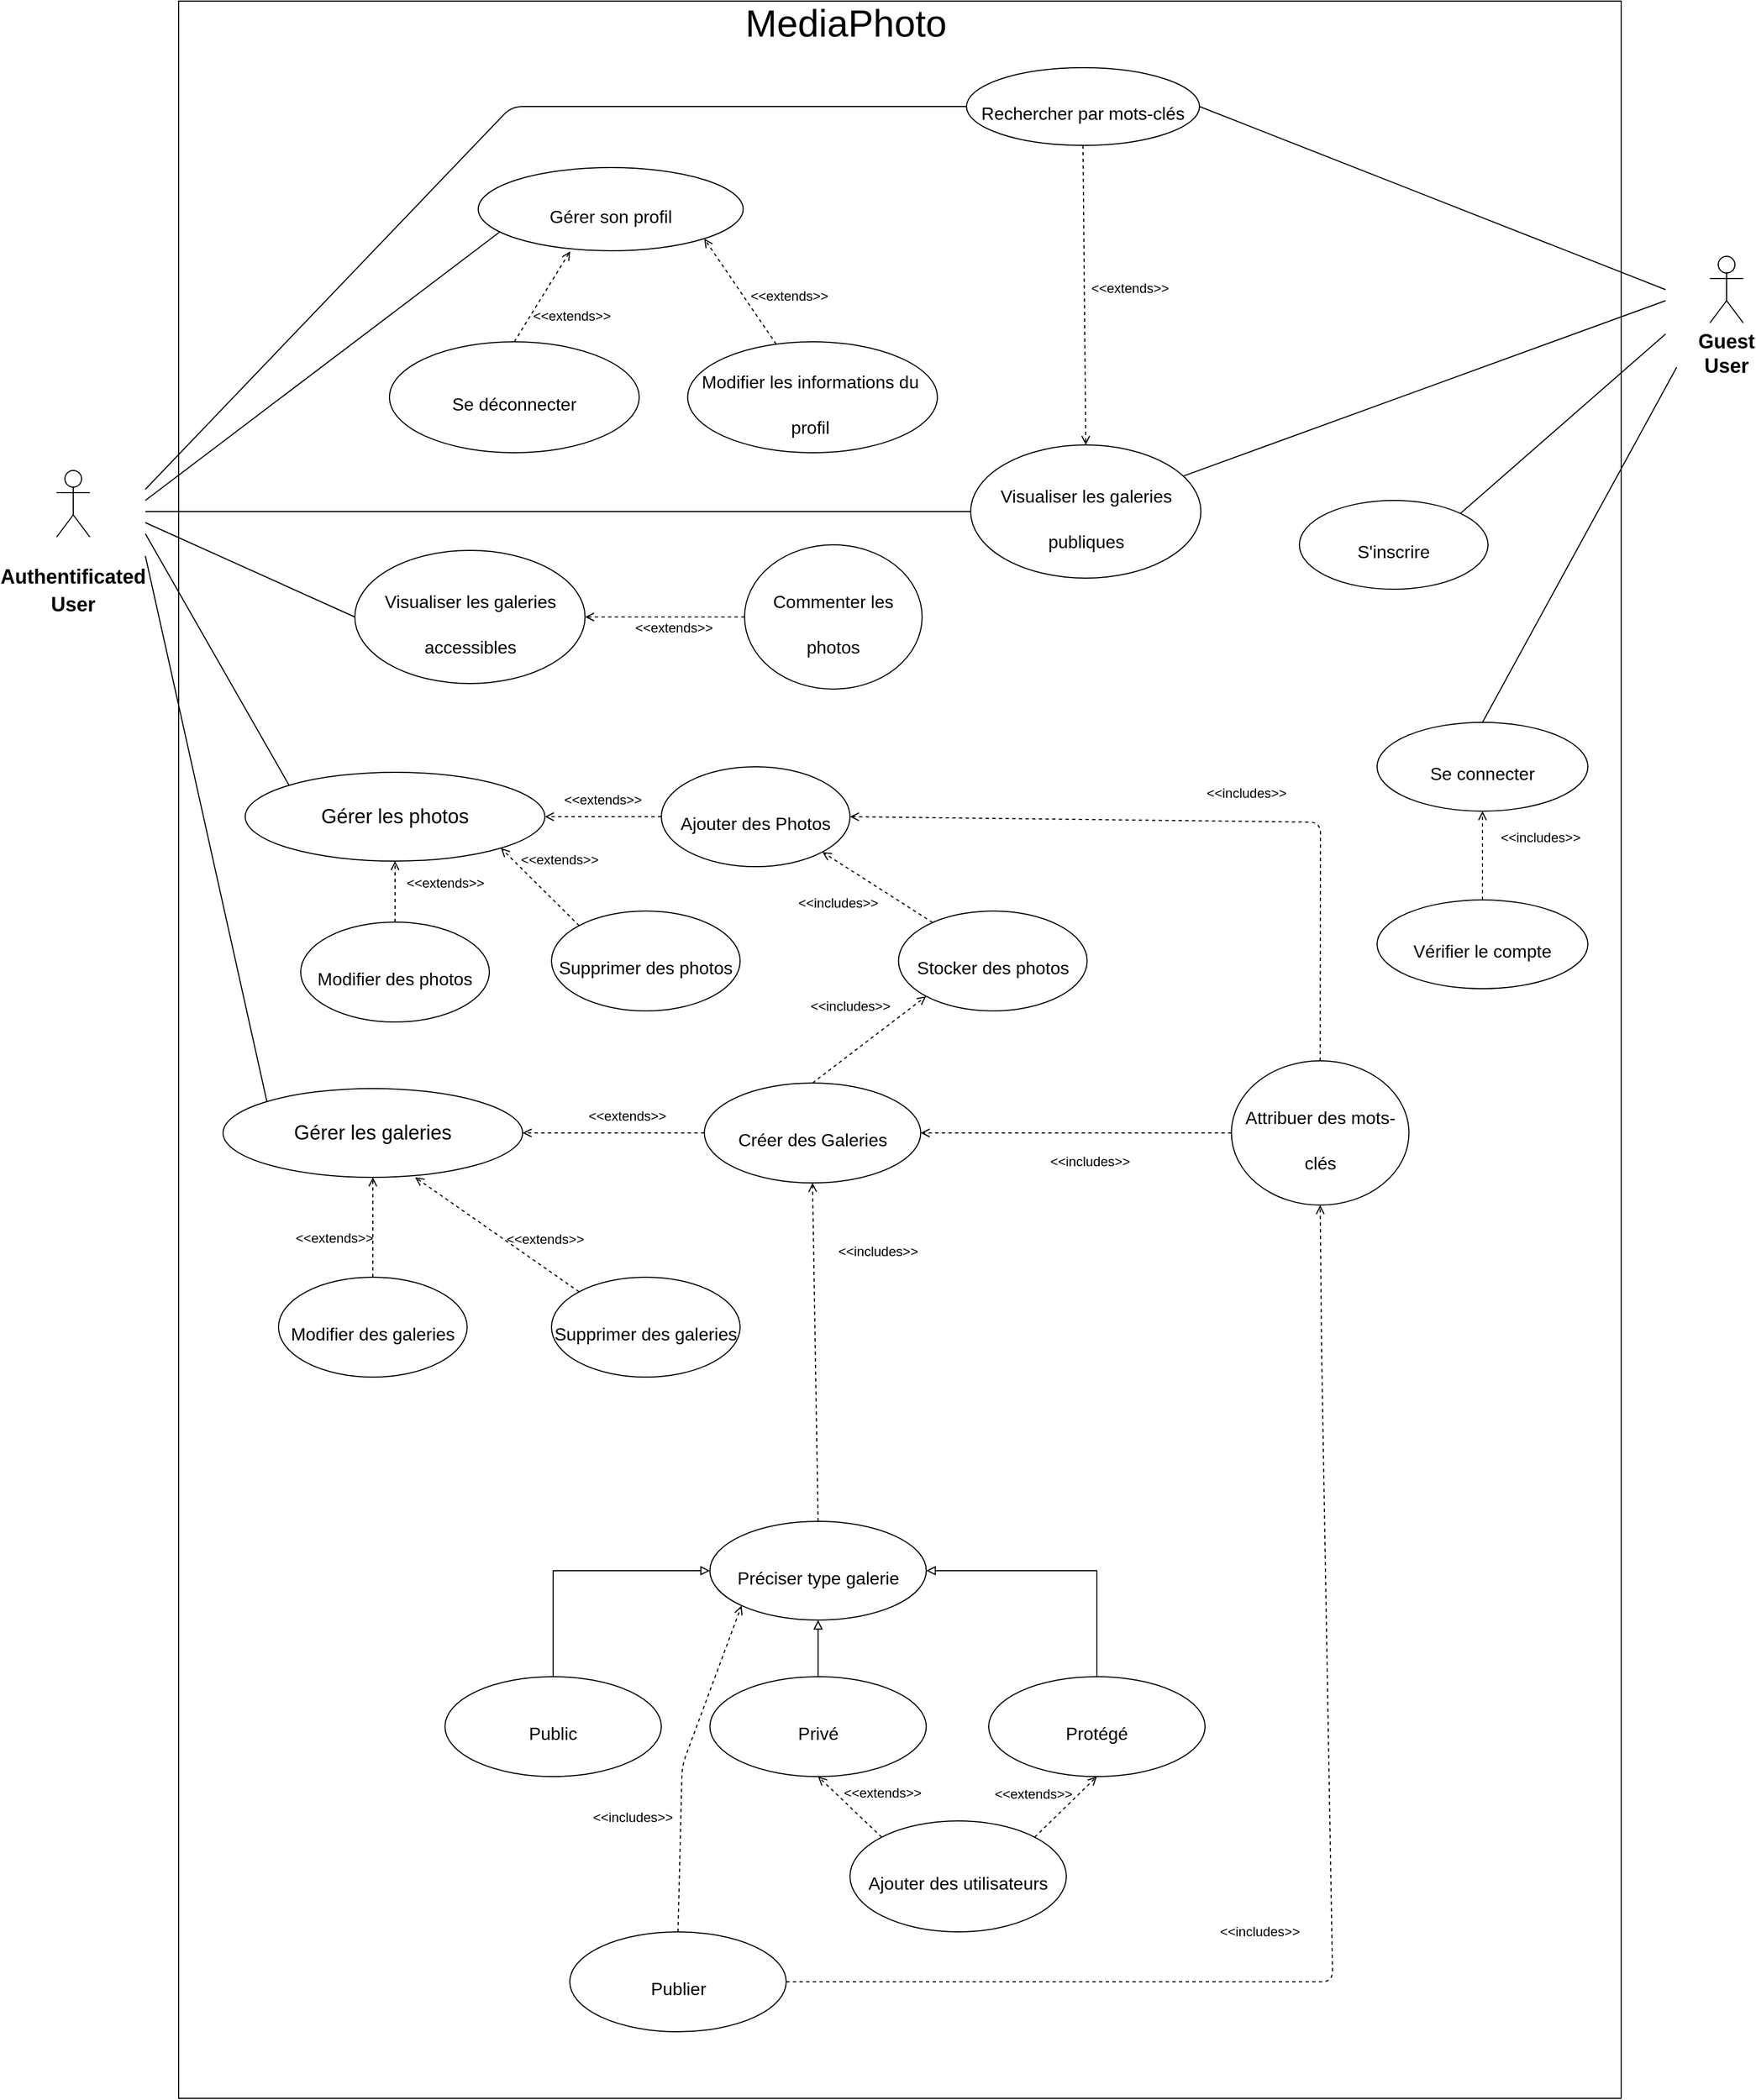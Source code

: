 <mxfile version="13.9.7" type="google"><diagram name="Page-1" id="e7e014a7-5840-1c2e-5031-d8a46d1fe8dd"><mxGraphModel dx="3200" dy="1960" grid="1" gridSize="10" guides="1" tooltips="1" connect="1" arrows="1" fold="1" page="1" pageScale="1" pageWidth="1169" pageHeight="826" background="#ffffff" math="0" shadow="0"><root><mxCell id="0"/><mxCell id="1" parent="0"/><mxCell id="LE4kg1D-Y__brKrJSBVc-14" value="&lt;span style=&quot;color: rgba(0 , 0 , 0 , 0) ; font-family: monospace ; font-size: 0px&quot;&gt;%3CmxGraphModel%3E%3Croot%3E%3CmxCell%20id%3D%220%22%2F%3E%3CmxCell%20id%3D%221%22%20parent%3D%220%22%2F%3E%3CmxCell%20id%3D%222%22%20value%3D%22%26lt%3Bfont%20style%3D%26quot%3Bfont-size%3A%2012px%26quot%3B%26gt%3B%26amp%3Blt%3B%26amp%3Blt%3Binclude%26amp%3Bgt%3B%26amp%3Bgt%3B%26lt%3B%2Ffont%26gt%3B%22%20style%3D%22edgeStyle%3Dnone%3Bhtml%3D1%3BendArrow%3Dopen%3BverticalAlign%3Dbottom%3Bdashed%3D1%3BlabelBackgroundColor%3Dnone%3BfontSize%3D34%3BexitX%3D0.5%3BexitY%3D1%3BexitDx%3D0%3BexitDy%3D0%3BentryX%3D0.5%3BentryY%3D0%3BentryDx%3D0%3BentryDy%3D0%3B%22%20edge%3D%221%22%20parent%3D%221%22%3E%3CmxGeometry%20x%3D%221%22%20y%3D%2220%22%20width%3D%22160%22%20relative%3D%221%22%20as%3D%22geometry%22%3E%3CmxPoint%20x%3D%22742.5%22%20y%3D%22330%22%20as%3D%22sourcePoint%22%2F%3E%3CmxPoint%20x%3D%22753.75%22%20y%3D%22430%22%20as%3D%22targetPoint%22%2F%3E%3CmxPoint%20x%3D%2211%22%20y%3D%229%22%20as%3D%22offset%22%2F%3E%3C%2FmxGeometry%3E%3C%2FmxCell%3E%3C%2Froot%3E%3C%2FmxGraphModel%3E&lt;/span&gt;" style="rounded=0;whiteSpace=wrap;html=1;" parent="1" vertex="1"><mxGeometry x="-920" y="-770" width="1300" height="1890" as="geometry"/></mxCell><mxCell id="TFMLRuVNjHQ6fQqGfASm-43" value="&lt;b&gt;&lt;font style=&quot;font-size: 18px&quot;&gt;Guest User&lt;/font&gt;&lt;/b&gt;" style="shape=umlActor;html=1;verticalLabelPosition=bottom;verticalAlign=top;align=center;whiteSpace=wrap;" parent="1" vertex="1"><mxGeometry x="460" y="-540" width="30" height="60" as="geometry"/></mxCell><mxCell id="TFMLRuVNjHQ6fQqGfASm-49" value="MediaPhoto" style="text;html=1;strokeColor=none;fillColor=none;align=center;verticalAlign=middle;whiteSpace=wrap;rounded=0;fontSize=34;" parent="1" vertex="1"><mxGeometry x="-391.25" y="-760" width="145" height="20" as="geometry"/></mxCell><mxCell id="TFMLRuVNjHQ6fQqGfASm-50" value="&lt;span style=&quot;font-size: 16px&quot;&gt;Gérer son profil&lt;/span&gt;" style="ellipse;whiteSpace=wrap;html=1;fontSize=34;align=center;" parent="1" vertex="1"><mxGeometry x="-650" y="-620" width="238.75" height="75" as="geometry"/></mxCell><mxCell id="TFMLRuVNjHQ6fQqGfASm-61" value="&lt;h1 style=&quot;line-height: 90%&quot;&gt;&lt;span style=&quot;font-size: 18px&quot;&gt;Authentificated User&lt;/span&gt;&lt;/h1&gt;" style="shape=umlActor;html=1;verticalLabelPosition=bottom;verticalAlign=top;align=center;whiteSpace=wrap;" parent="1" vertex="1"><mxGeometry x="-1030" y="-347" width="30" height="60" as="geometry"/></mxCell><mxCell id="TFMLRuVNjHQ6fQqGfASm-62" value="" style="edgeStyle=none;html=1;endArrow=none;verticalAlign=bottom;fontSize=34;exitX=0.084;exitY=0.767;exitDx=0;exitDy=0;exitPerimeter=0;" parent="1" source="TFMLRuVNjHQ6fQqGfASm-50" edge="1"><mxGeometry width="160" relative="1" as="geometry"><mxPoint x="45" y="-620" as="sourcePoint"/><mxPoint x="-950" y="-320" as="targetPoint"/></mxGeometry></mxCell><mxCell id="TFMLRuVNjHQ6fQqGfASm-63" value="" style="edgeStyle=none;html=1;endArrow=none;verticalAlign=bottom;fontSize=34;entryX=0;entryY=0;entryDx=0;entryDy=0;" parent="1" target="6TCgdVIn16EavD9a_27Q-26" edge="1"><mxGeometry width="160" relative="1" as="geometry"><mxPoint x="-950" y="-290" as="sourcePoint"/><mxPoint x="-520" y="-200" as="targetPoint"/></mxGeometry></mxCell><mxCell id="TFMLRuVNjHQ6fQqGfASm-69" value="&lt;span style=&quot;font-size: 16px&quot;&gt;Visualiser les galeries publiques&lt;/span&gt;" style="ellipse;whiteSpace=wrap;html=1;fontSize=34;align=center;" parent="1" vertex="1"><mxGeometry x="-206.25" y="-370" width="207.5" height="120" as="geometry"/></mxCell><mxCell id="TFMLRuVNjHQ6fQqGfASm-70" value="&lt;span style=&quot;font-size: 16px&quot;&gt;Rechercher par mots-clés&lt;br&gt;&lt;/span&gt;" style="ellipse;whiteSpace=wrap;html=1;fontSize=34;align=center;" parent="1" vertex="1"><mxGeometry x="-210" y="-710" width="210" height="70" as="geometry"/></mxCell><mxCell id="TFMLRuVNjHQ6fQqGfASm-73" value="" style="edgeStyle=none;html=1;endArrow=none;verticalAlign=bottom;fontSize=34;exitX=1;exitY=0.5;exitDx=0;exitDy=0;" parent="1" source="TFMLRuVNjHQ6fQqGfASm-70" edge="1"><mxGeometry width="160" relative="1" as="geometry"><mxPoint x="60" y="-480.83" as="sourcePoint"/><mxPoint x="420" y="-510" as="targetPoint"/><Array as="points"/></mxGeometry></mxCell><mxCell id="TFMLRuVNjHQ6fQqGfASm-74" value="" style="edgeStyle=none;html=1;endArrow=none;verticalAlign=bottom;fontSize=34;" parent="1" source="TFMLRuVNjHQ6fQqGfASm-69" edge="1"><mxGeometry width="160" relative="1" as="geometry"><mxPoint x="80" y="-250" as="sourcePoint"/><mxPoint x="420" y="-500" as="targetPoint"/></mxGeometry></mxCell><mxCell id="TFMLRuVNjHQ6fQqGfASm-79" style="edgeStyle=orthogonalEdgeStyle;rounded=0;orthogonalLoop=1;jettySize=auto;html=1;exitX=0.5;exitY=1;exitDx=0;exitDy=0;fontSize=34;" parent="1" edge="1"><mxGeometry relative="1" as="geometry"><mxPoint x="-205" y="-700" as="sourcePoint"/><mxPoint x="-205" y="-700" as="targetPoint"/></mxGeometry></mxCell><mxCell id="TFMLRuVNjHQ6fQqGfASm-103" value="&lt;font style=&quot;font-size: 12px&quot;&gt;&amp;lt;&amp;lt;extends&amp;gt;&amp;gt;&lt;/font&gt;" style="edgeStyle=none;html=1;endArrow=open;verticalAlign=bottom;dashed=1;labelBackgroundColor=none;fontSize=34;exitX=0;exitY=0.5;exitDx=0;exitDy=0;" parent="1" source="TFMLRuVNjHQ6fQqGfASm-54" target="6TCgdVIn16EavD9a_27Q-26" edge="1"><mxGeometry x="0.04" width="160" relative="1" as="geometry"><mxPoint x="-440" y="-220" as="sourcePoint"/><mxPoint x="-215.104" y="18.18" as="targetPoint"/><mxPoint x="1" as="offset"/></mxGeometry></mxCell><mxCell id="TFMLRuVNjHQ6fQqGfASm-54" value="&lt;span style=&quot;font-size: 16px&quot;&gt;Ajouter des Photos&lt;/span&gt;" style="ellipse;whiteSpace=wrap;html=1;fontSize=34;align=center;" parent="1" vertex="1"><mxGeometry x="-485" y="-80" width="170" height="90" as="geometry"/></mxCell><mxCell id="TFMLRuVNjHQ6fQqGfASm-112" style="edgeStyle=orthogonalEdgeStyle;rounded=0;orthogonalLoop=1;jettySize=auto;html=1;exitX=0.5;exitY=1;exitDx=0;exitDy=0;fontSize=34;" parent="1" edge="1"><mxGeometry relative="1" as="geometry"><mxPoint x="-396.25" y="655" as="sourcePoint"/><mxPoint x="-396.25" y="655" as="targetPoint"/></mxGeometry></mxCell><mxCell id="6TCgdVIn16EavD9a_27Q-3" value="&lt;font style=&quot;font-size: 12px&quot;&gt;&amp;lt;&amp;lt;extends&amp;gt;&amp;gt;&lt;/font&gt;" style="edgeStyle=none;html=1;endArrow=open;verticalAlign=bottom;dashed=1;labelBackgroundColor=none;fontSize=34;exitX=0;exitY=0.5;exitDx=0;exitDy=0;entryX=1;entryY=0.5;entryDx=0;entryDy=0;" parent="1" source="6TCgdVIn16EavD9a_27Q-21" target="LE4kg1D-Y__brKrJSBVc-6" edge="1"><mxGeometry x="-0.143" width="160" relative="1" as="geometry"><mxPoint x="-410" as="sourcePoint"/><mxPoint x="-490" y="170" as="targetPoint"/><mxPoint as="offset"/><Array as="points"/></mxGeometry></mxCell><mxCell id="6TCgdVIn16EavD9a_27Q-21" value="&lt;font style=&quot;font-size: 16px ; line-height: 0%&quot;&gt;Créer des Galeries&lt;br&gt;&lt;/font&gt;" style="ellipse;whiteSpace=wrap;html=1;fontSize=34;align=center;" parent="1" vertex="1"><mxGeometry x="-446.25" y="205" width="195" height="90" as="geometry"/></mxCell><mxCell id="6TCgdVIn16EavD9a_27Q-26" value="&lt;font style=&quot;font-size: 18px&quot;&gt;Gérer les photos&lt;br&gt;&lt;/font&gt;" style="ellipse;whiteSpace=wrap;html=1;" parent="1" vertex="1"><mxGeometry x="-860" y="-75" width="270" height="80" as="geometry"/></mxCell><mxCell id="6TCgdVIn16EavD9a_27Q-34" value="&lt;font style=&quot;font-size: 12px&quot;&gt;&amp;lt;&amp;lt;includes&amp;gt;&amp;gt;&lt;/font&gt;" style="edgeStyle=none;html=1;endArrow=open;verticalAlign=bottom;dashed=1;labelBackgroundColor=none;fontSize=34;entryX=0;entryY=1;entryDx=0;entryDy=0;exitX=0.5;exitY=0;exitDx=0;exitDy=0;" parent="1" source="6TCgdVIn16EavD9a_27Q-21" target="rNAQVEbCUjpixnWsp8o1-1" edge="1"><mxGeometry x="-0.077" y="22" width="160" relative="1" as="geometry"><mxPoint x="-58.577" y="206.639" as="sourcePoint"/><mxPoint x="-161.25" y="10" as="targetPoint"/><mxPoint as="offset"/></mxGeometry></mxCell><mxCell id="6TCgdVIn16EavD9a_27Q-36" value="&lt;span style=&quot;font-size: 16px&quot;&gt;Supprimer des photos&lt;/span&gt;" style="ellipse;whiteSpace=wrap;html=1;fontSize=34;align=center;" parent="1" vertex="1"><mxGeometry x="-584" y="50" width="170" height="90" as="geometry"/></mxCell><mxCell id="6prgi63xmuhMT2rLnRBS-2" style="edgeStyle=orthogonalEdgeStyle;rounded=0;orthogonalLoop=1;jettySize=auto;html=1;exitX=0.5;exitY=1;exitDx=0;exitDy=0;" parent="1" source="TFMLRuVNjHQ6fQqGfASm-54" target="TFMLRuVNjHQ6fQqGfASm-54" edge="1"><mxGeometry relative="1" as="geometry"/></mxCell><mxCell id="QyGO9X5ai9gfNh4GQVyr-31" value="&lt;font style=&quot;font-size: 12px&quot;&gt;&amp;lt;&amp;lt;extends&amp;gt;&amp;gt;&lt;/font&gt;" style="edgeStyle=none;html=1;endArrow=open;verticalAlign=bottom;dashed=1;labelBackgroundColor=none;fontSize=34;exitX=0;exitY=0;exitDx=0;exitDy=0;entryX=0.641;entryY=1;entryDx=0;entryDy=0;entryPerimeter=0;" parent="1" source="ni6zlK7iwV9Hwm9eV_aO-1" target="LE4kg1D-Y__brKrJSBVc-6" edge="1"><mxGeometry x="-0.509" y="-10" width="160" relative="1" as="geometry"><mxPoint x="-554.474" y="376.336" as="sourcePoint"/><mxPoint x="-700" y="210" as="targetPoint"/><mxPoint y="1" as="offset"/></mxGeometry></mxCell><mxCell id="6prgi63xmuhMT2rLnRBS-4" value="&lt;font style=&quot;font-size: 16px ; line-height: 0%&quot;&gt;Commenter les photos&lt;br&gt;&lt;/font&gt;" style="ellipse;whiteSpace=wrap;html=1;fontSize=34;align=center;" parent="1" vertex="1"><mxGeometry x="-410" y="-280" width="160" height="130" as="geometry"/></mxCell><mxCell id="6prgi63xmuhMT2rLnRBS-19" value="&lt;span style=&quot;font-size: 16px&quot;&gt;Modifier les informations du&amp;nbsp; profil&amp;nbsp;&lt;/span&gt;" style="ellipse;whiteSpace=wrap;html=1;fontSize=34;align=center;" parent="1" vertex="1"><mxGeometry x="-461.25" y="-463" width="225" height="100" as="geometry"/></mxCell><mxCell id="6prgi63xmuhMT2rLnRBS-24" value="" style="edgeStyle=none;html=1;endArrow=none;verticalAlign=bottom;fontSize=34;entryX=0;entryY=0.5;entryDx=0;entryDy=0;" parent="1" target="TFMLRuVNjHQ6fQqGfASm-70" edge="1"><mxGeometry width="160" relative="1" as="geometry"><mxPoint x="-950" y="-330" as="sourcePoint"/><mxPoint x="-581" y="-642.5" as="targetPoint"/><Array as="points"><mxPoint x="-620" y="-675"/></Array></mxGeometry></mxCell><mxCell id="6prgi63xmuhMT2rLnRBS-28" style="edgeStyle=orthogonalEdgeStyle;rounded=0;orthogonalLoop=1;jettySize=auto;html=1;exitX=0.5;exitY=1;exitDx=0;exitDy=0;" parent="1" source="6prgi63xmuhMT2rLnRBS-19" target="6prgi63xmuhMT2rLnRBS-19" edge="1"><mxGeometry relative="1" as="geometry"/></mxCell><mxCell id="6prgi63xmuhMT2rLnRBS-30" value="&lt;font style=&quot;font-size: 12px&quot;&gt;&amp;lt;&amp;lt;extends&amp;gt;&amp;gt;&lt;/font&gt;" style="edgeStyle=none;html=1;endArrow=open;verticalAlign=bottom;dashed=1;labelBackgroundColor=none;fontSize=34;entryX=0.347;entryY=1.006;entryDx=0;entryDy=0;exitX=0.5;exitY=0;exitDx=0;exitDy=0;entryPerimeter=0;" parent="1" source="6prgi63xmuhMT2rLnRBS-22" target="TFMLRuVNjHQ6fQqGfASm-50" edge="1"><mxGeometry x="-0.324" y="-39" width="160" relative="1" as="geometry"><mxPoint x="-302.5" y="20" as="sourcePoint"/><mxPoint x="-404.508" y="-94.009" as="targetPoint"/><mxPoint x="1" y="-1" as="offset"/><Array as="points"/></mxGeometry></mxCell><mxCell id="6prgi63xmuhMT2rLnRBS-32" value="&lt;span style=&quot;font-size: 16px&quot;&gt;Vérifier le compte&lt;/span&gt;" style="ellipse;whiteSpace=wrap;html=1;fontSize=34;align=center;" parent="1" vertex="1"><mxGeometry x="160" y="40" width="190" height="80" as="geometry"/></mxCell><mxCell id="6prgi63xmuhMT2rLnRBS-33" value="" style="endArrow=none;html=1;exitX=1;exitY=0;exitDx=0;exitDy=0;" parent="1" source="6prgi63xmuhMT2rLnRBS-35" edge="1"><mxGeometry width="50" height="50" relative="1" as="geometry"><mxPoint x="-410" y="-200" as="sourcePoint"/><mxPoint x="420" y="-470" as="targetPoint"/></mxGeometry></mxCell><mxCell id="6prgi63xmuhMT2rLnRBS-35" value="&lt;span style=&quot;font-size: 16px&quot;&gt;S'inscrire&lt;/span&gt;" style="ellipse;whiteSpace=wrap;html=1;fontSize=34;align=center;" parent="1" vertex="1"><mxGeometry x="90" y="-320" width="170" height="80" as="geometry"/></mxCell><mxCell id="6prgi63xmuhMT2rLnRBS-22" value="&lt;span style=&quot;font-size: 16px&quot;&gt;Se déconnecter&lt;/span&gt;" style="ellipse;whiteSpace=wrap;html=1;fontSize=34;align=center;" parent="1" vertex="1"><mxGeometry x="-730" y="-463" width="225" height="100" as="geometry"/></mxCell><mxCell id="6prgi63xmuhMT2rLnRBS-42" value="&lt;font style=&quot;font-size: 12px&quot;&gt;&amp;lt;&amp;lt;extends&amp;gt;&amp;gt;&lt;/font&gt;" style="edgeStyle=none;html=1;endArrow=open;verticalAlign=bottom;dashed=1;labelBackgroundColor=none;fontSize=34;entryX=1;entryY=1;entryDx=0;entryDy=0;" parent="1" source="6prgi63xmuhMT2rLnRBS-19" target="TFMLRuVNjHQ6fQqGfASm-50" edge="1"><mxGeometry x="-0.69" y="-26" width="160" relative="1" as="geometry"><mxPoint x="-617.5" y="-380" as="sourcePoint"/><mxPoint x="-634.509" y="-429.718" as="targetPoint"/><mxPoint y="1" as="offset"/><Array as="points"/></mxGeometry></mxCell><mxCell id="6prgi63xmuhMT2rLnRBS-43" value="" style="edgeStyle=none;html=1;endArrow=none;verticalAlign=bottom;fontSize=34;entryX=0;entryY=0.5;entryDx=0;entryDy=0;" parent="1" target="TFMLRuVNjHQ6fQqGfASm-69" edge="1"><mxGeometry width="160" relative="1" as="geometry"><mxPoint x="-950" y="-310" as="sourcePoint"/><mxPoint x="-671.98" y="-77.861" as="targetPoint"/><Array as="points"/></mxGeometry></mxCell><mxCell id="Yv0qY4D3hN6YFs0kWjEy-2" value="" style="edgeStyle=none;html=1;endArrow=none;verticalAlign=bottom;fontSize=34;exitX=0.5;exitY=0;exitDx=0;exitDy=0;" parent="1" source="Yv0qY4D3hN6YFs0kWjEy-4" edge="1"><mxGeometry width="160" relative="1" as="geometry"><mxPoint x="200" y="-530" as="sourcePoint"/><mxPoint x="430" y="-440" as="targetPoint"/></mxGeometry></mxCell><mxCell id="Yv0qY4D3hN6YFs0kWjEy-4" value="&lt;span style=&quot;line-height: 60%&quot;&gt;&lt;font style=&quot;font-size: 16px ; line-height: 47%&quot;&gt;Se connecter&lt;/font&gt;&lt;/span&gt;" style="ellipse;whiteSpace=wrap;html=1;fontSize=34;align=center;" parent="1" vertex="1"><mxGeometry x="160" y="-120" width="190" height="80" as="geometry"/></mxCell><mxCell id="Yv0qY4D3hN6YFs0kWjEy-5" value="&lt;span style=&quot;font-size: 12px&quot;&gt;&amp;lt;&amp;lt;includes&amp;gt;&amp;gt;&lt;/span&gt;" style="edgeStyle=none;html=1;endArrow=open;verticalAlign=bottom;dashed=1;labelBackgroundColor=none;fontSize=34;exitX=0.5;exitY=0;exitDx=0;exitDy=0;entryX=0.5;entryY=1;entryDx=0;entryDy=0;" parent="1" source="6prgi63xmuhMT2rLnRBS-32" target="Yv0qY4D3hN6YFs0kWjEy-4" edge="1"><mxGeometry x="0.023" y="-52" width="160" relative="1" as="geometry"><mxPoint x="235" y="-260" as="sourcePoint"/><mxPoint x="200" y="-108" as="targetPoint"/><mxPoint as="offset"/><Array as="points"/></mxGeometry></mxCell><mxCell id="6prgi63xmuhMT2rLnRBS-57" value="&lt;span style=&quot;font-size: 16px&quot;&gt;Visualiser les galeries accessibles&lt;/span&gt;" style="ellipse;whiteSpace=wrap;html=1;fontSize=34;align=center;" parent="1" vertex="1"><mxGeometry x="-761.25" y="-275" width="207.5" height="120" as="geometry"/></mxCell><mxCell id="opQoiXqE8sM2loTyuGzr-1" value="&lt;font style=&quot;font-size: 16px ; line-height: 0%&quot;&gt;Ajouter des utilisateurs&lt;br&gt;&lt;/font&gt;" style="ellipse;whiteSpace=wrap;html=1;fontSize=34;align=center;" parent="1" vertex="1"><mxGeometry x="-315" y="870" width="195" height="100" as="geometry"/></mxCell><mxCell id="opQoiXqE8sM2loTyuGzr-6" value="&lt;font style=&quot;font-size: 12px&quot;&gt;&amp;lt;&amp;lt;extends&amp;gt;&amp;gt;&lt;/font&gt;" style="edgeStyle=none;html=1;endArrow=open;verticalAlign=bottom;dashed=1;labelBackgroundColor=none;fontSize=34;entryX=1;entryY=0.5;entryDx=0;entryDy=0;exitX=0;exitY=0.5;exitDx=0;exitDy=0;" parent="1" source="6prgi63xmuhMT2rLnRBS-4" target="6prgi63xmuhMT2rLnRBS-57" edge="1"><mxGeometry x="-0.113" y="25" width="160" relative="1" as="geometry"><mxPoint x="-120" y="-287" as="sourcePoint"/><mxPoint x="-120" y="-127" as="targetPoint"/><mxPoint as="offset"/></mxGeometry></mxCell><mxCell id="D1gMfjAsz6TUnP94f4en-12" value="&lt;font style=&quot;font-size: 16px ; line-height: 0%&quot;&gt;Préciser type galerie&lt;br&gt;&lt;/font&gt;" style="ellipse;whiteSpace=wrap;html=1;fontSize=34;align=center;" parent="1" vertex="1"><mxGeometry x="-441.25" y="600" width="195" height="89" as="geometry"/></mxCell><mxCell id="D1gMfjAsz6TUnP94f4en-16" style="edgeStyle=orthogonalEdgeStyle;rounded=0;orthogonalLoop=1;jettySize=auto;html=1;endArrow=block;endFill=0;exitX=0.5;exitY=0;exitDx=0;exitDy=0;entryX=0;entryY=0.5;entryDx=0;entryDy=0;" parent="1" source="D1gMfjAsz6TUnP94f4en-28" target="D1gMfjAsz6TUnP94f4en-12" edge="1"><mxGeometry relative="1" as="geometry"><Array as="points"><mxPoint x="-582.25" y="644"/></Array><mxPoint x="-877.5" y="748" as="sourcePoint"/><mxPoint x="-766.25" y="627" as="targetPoint"/></mxGeometry></mxCell><mxCell id="D1gMfjAsz6TUnP94f4en-23" style="edgeStyle=orthogonalEdgeStyle;rounded=0;orthogonalLoop=1;jettySize=auto;html=1;endArrow=block;endFill=0;exitX=0.5;exitY=0;exitDx=0;exitDy=0;entryX=0.5;entryY=1;entryDx=0;entryDy=0;" parent="1" source="D1gMfjAsz6TUnP94f4en-27" target="D1gMfjAsz6TUnP94f4en-12" edge="1"><mxGeometry relative="1" as="geometry"><Array as="points"/><mxPoint x="-645" y="748" as="sourcePoint"/><mxPoint x="-645.5" y="787" as="targetPoint"/></mxGeometry></mxCell><mxCell id="D1gMfjAsz6TUnP94f4en-24" style="edgeStyle=orthogonalEdgeStyle;rounded=0;orthogonalLoop=1;jettySize=auto;html=1;endArrow=block;endFill=0;exitX=0.5;exitY=0;exitDx=0;exitDy=0;entryX=1;entryY=0.5;entryDx=0;entryDy=0;" parent="1" source="D1gMfjAsz6TUnP94f4en-26" target="D1gMfjAsz6TUnP94f4en-12" edge="1"><mxGeometry relative="1" as="geometry"><Array as="points"><mxPoint x="-92" y="644"/></Array><mxPoint x="-437.5" y="738" as="sourcePoint"/><mxPoint x="-206.25" y="650" as="targetPoint"/></mxGeometry></mxCell><mxCell id="D1gMfjAsz6TUnP94f4en-26" value="&lt;font style=&quot;font-size: 16px ; line-height: 0%&quot;&gt;Protégé&lt;br&gt;&lt;/font&gt;" style="ellipse;whiteSpace=wrap;html=1;fontSize=34;align=center;" parent="1" vertex="1"><mxGeometry x="-190" y="740" width="195" height="90" as="geometry"/></mxCell><mxCell id="D1gMfjAsz6TUnP94f4en-27" value="&lt;font style=&quot;font-size: 16px ; line-height: 0%&quot;&gt;Privé&lt;br&gt;&lt;/font&gt;" style="ellipse;whiteSpace=wrap;html=1;fontSize=34;align=center;" parent="1" vertex="1"><mxGeometry x="-441.25" y="740" width="195" height="90" as="geometry"/></mxCell><mxCell id="6prgi63xmuhMT2rLnRBS-93" value="&lt;font style=&quot;font-size: 16px ; line-height: 0%&quot;&gt;Attribuer des mots-clés&lt;br&gt;&lt;/font&gt;" style="ellipse;whiteSpace=wrap;html=1;fontSize=34;align=center;" parent="1" vertex="1"><mxGeometry x="28.75" y="185" width="160" height="130" as="geometry"/></mxCell><mxCell id="D1gMfjAsz6TUnP94f4en-28" value="&lt;font style=&quot;font-size: 16px ; line-height: 0%&quot;&gt;Public&lt;br&gt;&lt;/font&gt;" style="ellipse;whiteSpace=wrap;html=1;fontSize=34;align=center;" parent="1" vertex="1"><mxGeometry x="-680" y="740" width="195" height="90" as="geometry"/></mxCell><mxCell id="6prgi63xmuhMT2rLnRBS-102" value="&lt;font style=&quot;font-size: 12px&quot;&gt;&amp;lt;&amp;lt;includes&amp;gt;&amp;gt;&lt;/font&gt;" style="edgeStyle=none;html=1;endArrow=open;verticalAlign=bottom;dashed=1;labelBackgroundColor=none;fontSize=34;exitX=0.5;exitY=0;exitDx=0;exitDy=0;entryX=0.5;entryY=1;entryDx=0;entryDy=0;" parent="1" source="D1gMfjAsz6TUnP94f4en-12" target="6TCgdVIn16EavD9a_27Q-21" edge="1"><mxGeometry x="0.492" y="-58" width="160" relative="1" as="geometry"><mxPoint x="-24.807" y="963.18" as="sourcePoint"/><mxPoint x="-200" y="190" as="targetPoint"/><mxPoint x="-1" as="offset"/><Array as="points"/></mxGeometry></mxCell><mxCell id="D1gMfjAsz6TUnP94f4en-29" value="" style="edgeStyle=none;html=1;endArrow=none;verticalAlign=bottom;fontSize=34;entryX=0;entryY=0.5;entryDx=0;entryDy=0;" parent="1" target="6prgi63xmuhMT2rLnRBS-57" edge="1"><mxGeometry width="160" relative="1" as="geometry"><mxPoint x="-950" y="-300" as="sourcePoint"/><mxPoint x="-742.646" y="26.623" as="targetPoint"/></mxGeometry></mxCell><mxCell id="NF6m8MdlqFyUkHK5be7I-1" value="&lt;font style=&quot;font-size: 16px ; line-height: 0%&quot;&gt;Publier&lt;br&gt;&lt;/font&gt;" style="ellipse;whiteSpace=wrap;html=1;fontSize=34;align=center;" parent="1" vertex="1"><mxGeometry x="-567.5" y="970" width="195" height="90" as="geometry"/></mxCell><mxCell id="hfvgFAA8IvAyfdI98p_s-2" value="&lt;font style=&quot;font-size: 12px&quot;&gt;&amp;lt;&amp;lt;extends&amp;gt;&amp;gt;&lt;/font&gt;" style="edgeStyle=none;html=1;endArrow=open;verticalAlign=bottom;dashed=1;labelBackgroundColor=none;fontSize=34;rounded=0;entryX=0.5;entryY=1;entryDx=0;entryDy=0;exitX=0;exitY=0;exitDx=0;exitDy=0;" parent="1" source="opQoiXqE8sM2loTyuGzr-1" target="D1gMfjAsz6TUnP94f4en-27" edge="1"><mxGeometry x="-0.583" y="-18" width="160" relative="1" as="geometry"><mxPoint x="-489.985" y="1024.554" as="sourcePoint"/><mxPoint x="-435.257" y="867.446" as="targetPoint"/><mxPoint as="offset"/></mxGeometry></mxCell><mxCell id="hfvgFAA8IvAyfdI98p_s-3" value="&lt;font style=&quot;font-size: 12px&quot;&gt;&amp;lt;&amp;lt;extends&amp;gt;&amp;gt;&lt;/font&gt;" style="edgeStyle=none;html=1;endArrow=open;verticalAlign=bottom;dashed=1;labelBackgroundColor=none;fontSize=34;rounded=0;entryX=0.5;entryY=1;entryDx=0;entryDy=0;exitX=1;exitY=0;exitDx=0;exitDy=0;" parent="1" source="opQoiXqE8sM2loTyuGzr-1" target="D1gMfjAsz6TUnP94f4en-26" edge="1"><mxGeometry x="-0.602" y="18" width="160" relative="1" as="geometry"><mxPoint x="-479.985" y="1034.554" as="sourcePoint"/><mxPoint x="-425.257" y="877.446" as="targetPoint"/><mxPoint as="offset"/></mxGeometry></mxCell><mxCell id="hfvgFAA8IvAyfdI98p_s-4" value="&lt;font style=&quot;font-size: 12px&quot;&gt;&amp;lt;&amp;lt;extends&amp;gt;&amp;gt;&lt;/font&gt;" style="edgeStyle=none;html=1;endArrow=open;verticalAlign=bottom;dashed=1;labelBackgroundColor=none;fontSize=34;exitX=0.5;exitY=1;exitDx=0;exitDy=0;entryX=0.5;entryY=0;entryDx=0;entryDy=0;" parent="1" source="TFMLRuVNjHQ6fQqGfASm-70" target="TFMLRuVNjHQ6fQqGfASm-69" edge="1"><mxGeometry x="0.071" y="41" width="160" relative="1" as="geometry"><mxPoint x="-111.191" y="-545.653" as="sourcePoint"/><mxPoint x="-33.815" y="-474.343" as="targetPoint"/><mxPoint as="offset"/><Array as="points"/></mxGeometry></mxCell><mxCell id="n9gyMxPENOObUGYzVmS_-1" value="&lt;font style=&quot;font-size: 12px&quot;&gt;&amp;lt;&amp;lt;includes&amp;gt;&amp;gt;&lt;/font&gt;" style="edgeStyle=none;html=1;endArrow=open;verticalAlign=bottom;dashed=1;labelBackgroundColor=none;fontSize=34;exitX=1;exitY=0.5;exitDx=0;exitDy=0;entryX=0.5;entryY=1;entryDx=0;entryDy=0;" parent="1" source="NF6m8MdlqFyUkHK5be7I-1" target="6prgi63xmuhMT2rLnRBS-93" edge="1"><mxGeometry x="-0.285" y="30" width="160" relative="1" as="geometry"><mxPoint x="-190" y="720" as="sourcePoint"/><mxPoint x="-10" y="615" as="targetPoint"/><mxPoint as="offset"/><Array as="points"><mxPoint x="120" y="1015"/><mxPoint x="110" y="445"/></Array></mxGeometry></mxCell><mxCell id="n9gyMxPENOObUGYzVmS_-4" value="&lt;font style=&quot;font-size: 12px&quot;&gt;&amp;lt;&amp;lt;includes&amp;gt;&amp;gt;&lt;/font&gt;" style="edgeStyle=none;html=1;endArrow=open;verticalAlign=bottom;dashed=1;labelBackgroundColor=none;fontSize=34;exitX=0.5;exitY=0;exitDx=0;exitDy=0;entryX=0;entryY=1;entryDx=0;entryDy=0;" parent="1" source="NF6m8MdlqFyUkHK5be7I-1" target="D1gMfjAsz6TUnP94f4en-12" edge="1"><mxGeometry x="-0.432" y="43" width="160" relative="1" as="geometry"><mxPoint x="-316.25" y="610" as="sourcePoint"/><mxPoint x="-532.895" y="376.372" as="targetPoint"/><mxPoint as="offset"/><Array as="points"><mxPoint x="-466.25" y="820"/></Array></mxGeometry></mxCell><mxCell id="n9gyMxPENOObUGYzVmS_-5" value="&lt;font style=&quot;font-size: 12px&quot;&gt;&amp;lt;&amp;lt;includes&amp;gt;&amp;gt;&lt;/font&gt;" style="edgeStyle=none;html=1;endArrow=open;verticalAlign=bottom;dashed=1;labelBackgroundColor=none;fontSize=34;entryX=1;entryY=0.5;entryDx=0;entryDy=0;exitX=0;exitY=0.5;exitDx=0;exitDy=0;" parent="1" source="6prgi63xmuhMT2rLnRBS-93" target="6TCgdVIn16EavD9a_27Q-21" edge="1"><mxGeometry x="-0.086" y="41" width="160" relative="1" as="geometry"><mxPoint x="-69.885" y="258.655" as="sourcePoint"/><mxPoint x="-120.633" y="186.623" as="targetPoint"/><mxPoint as="offset"/></mxGeometry></mxCell><mxCell id="LE4kg1D-Y__brKrJSBVc-5" value="" style="edgeStyle=none;html=1;endArrow=none;verticalAlign=bottom;fontSize=34;entryX=0;entryY=0;entryDx=0;entryDy=0;" parent="1" target="LE4kg1D-Y__brKrJSBVc-6" edge="1"><mxGeometry width="160" relative="1" as="geometry"><mxPoint x="-950" y="-270" as="sourcePoint"/><mxPoint x="-960" y="-10" as="targetPoint"/></mxGeometry></mxCell><mxCell id="LE4kg1D-Y__brKrJSBVc-6" value="&lt;font style=&quot;font-size: 18px&quot;&gt;Gérer les galeries&lt;br&gt;&lt;/font&gt;" style="ellipse;whiteSpace=wrap;html=1;" parent="1" vertex="1"><mxGeometry x="-880" y="210" width="270" height="80" as="geometry"/></mxCell><mxCell id="LE4kg1D-Y__brKrJSBVc-7" value="&lt;font style=&quot;font-size: 12px&quot;&gt;&amp;lt;&amp;lt;extends&amp;gt;&amp;gt;&lt;/font&gt;" style="edgeStyle=none;html=1;endArrow=open;verticalAlign=bottom;dashed=1;labelBackgroundColor=none;fontSize=34;exitX=0;exitY=0;exitDx=0;exitDy=0;entryX=1;entryY=1;entryDx=0;entryDy=0;" parent="1" source="6TCgdVIn16EavD9a_27Q-36" target="6TCgdVIn16EavD9a_27Q-26" edge="1"><mxGeometry x="-0.112" y="-19" width="160" relative="1" as="geometry"><mxPoint x="-517.5" y="-25" as="sourcePoint"/><mxPoint x="-580" y="-25" as="targetPoint"/><mxPoint as="offset"/></mxGeometry></mxCell><mxCell id="LE4kg1D-Y__brKrJSBVc-8" value="&lt;span style=&quot;font-size: 16px&quot;&gt;Modifier des photos&lt;/span&gt;" style="ellipse;whiteSpace=wrap;html=1;fontSize=34;align=center;" parent="1" vertex="1"><mxGeometry x="-810" y="60" width="170" height="90" as="geometry"/></mxCell><mxCell id="LE4kg1D-Y__brKrJSBVc-9" value="&lt;font style=&quot;font-size: 12px&quot;&gt;&amp;lt;&amp;lt;extends&amp;gt;&amp;gt;&lt;/font&gt;" style="edgeStyle=none;html=1;endArrow=open;verticalAlign=bottom;dashed=1;labelBackgroundColor=none;fontSize=34;exitX=0.5;exitY=0;exitDx=0;exitDy=0;entryX=0.5;entryY=1;entryDx=0;entryDy=0;" parent="1" source="LE4kg1D-Y__brKrJSBVc-8" target="6TCgdVIn16EavD9a_27Q-26" edge="1"><mxGeometry x="-0.273" y="-45" width="160" relative="1" as="geometry"><mxPoint x="-517.5" y="95" as="sourcePoint"/><mxPoint x="-619.541" y="3.284" as="targetPoint"/><mxPoint as="offset"/></mxGeometry></mxCell><mxCell id="LE4kg1D-Y__brKrJSBVc-10" value="&lt;span style=&quot;font-size: 16px&quot;&gt;Modifier des galeries&lt;/span&gt;" style="ellipse;whiteSpace=wrap;html=1;fontSize=34;align=center;" parent="1" vertex="1"><mxGeometry x="-830" y="380" width="170" height="90" as="geometry"/></mxCell><mxCell id="LE4kg1D-Y__brKrJSBVc-11" value="&lt;font style=&quot;font-size: 12px&quot;&gt;&amp;lt;&amp;lt;extends&amp;gt;&amp;gt;&lt;/font&gt;" style="edgeStyle=none;html=1;endArrow=open;verticalAlign=bottom;dashed=1;labelBackgroundColor=none;fontSize=34;exitX=0.5;exitY=0;exitDx=0;exitDy=0;entryX=0.5;entryY=1;entryDx=0;entryDy=0;" parent="1" source="LE4kg1D-Y__brKrJSBVc-10" target="LE4kg1D-Y__brKrJSBVc-6" edge="1"><mxGeometry x="-0.556" y="35" width="160" relative="1" as="geometry"><mxPoint x="-667.154" y="486.109" as="sourcePoint"/><mxPoint x="-696.93" y="430" as="targetPoint"/><mxPoint as="offset"/></mxGeometry></mxCell><mxCell id="pt7ZAx3eEhxMVcjRILF8-1" value="&lt;font style=&quot;font-size: 12px&quot;&gt;&amp;lt;&amp;lt;includes&amp;gt;&amp;gt;&lt;/font&gt;" style="edgeStyle=none;html=1;endArrow=open;verticalAlign=bottom;dashed=1;labelBackgroundColor=none;fontSize=34;entryX=1;entryY=0.5;entryDx=0;entryDy=0;exitX=0.5;exitY=0;exitDx=0;exitDy=0;" parent="1" source="6prgi63xmuhMT2rLnRBS-93" target="TFMLRuVNjHQ6fQqGfASm-54" edge="1"><mxGeometry x="-0.117" y="-10" width="160" relative="1" as="geometry"><mxPoint x="-75.72" y="424.71" as="sourcePoint"/><mxPoint x="-363.697" y="291.884" as="targetPoint"/><mxPoint as="offset"/><Array as="points"><mxPoint x="109" y="-30"/></Array></mxGeometry></mxCell><mxCell id="rNAQVEbCUjpixnWsp8o1-1" value="&lt;span style=&quot;font-size: 16px&quot;&gt;Stocker des photos&lt;/span&gt;" style="ellipse;whiteSpace=wrap;html=1;fontSize=34;align=center;" parent="1" vertex="1"><mxGeometry x="-271.25" y="50" width="170" height="90" as="geometry"/></mxCell><mxCell id="rNAQVEbCUjpixnWsp8o1-2" value="&lt;font style=&quot;font-size: 12px&quot;&gt;&amp;lt;&amp;lt;includes&amp;gt;&amp;gt;&lt;/font&gt;" style="edgeStyle=none;html=1;endArrow=open;verticalAlign=bottom;dashed=1;labelBackgroundColor=none;fontSize=34;entryX=1;entryY=1;entryDx=0;entryDy=0;" parent="1" source="rNAQVEbCUjpixnWsp8o1-1" target="TFMLRuVNjHQ6fQqGfASm-54" edge="1"><mxGeometry x="0.257" y="43" width="160" relative="1" as="geometry"><mxPoint x="-337.5" y="210.0" as="sourcePoint"/><mxPoint x="-188.75" y="120.0" as="targetPoint"/><mxPoint y="1" as="offset"/></mxGeometry></mxCell><mxCell id="ni6zlK7iwV9Hwm9eV_aO-1" value="&lt;span style=&quot;font-size: 16px&quot;&gt;Supprimer des galeries&lt;/span&gt;" style="ellipse;whiteSpace=wrap;html=1;fontSize=34;align=center;" parent="1" vertex="1"><mxGeometry x="-584" y="380" width="170" height="90" as="geometry"/></mxCell></root></mxGraphModel></diagram></mxfile>